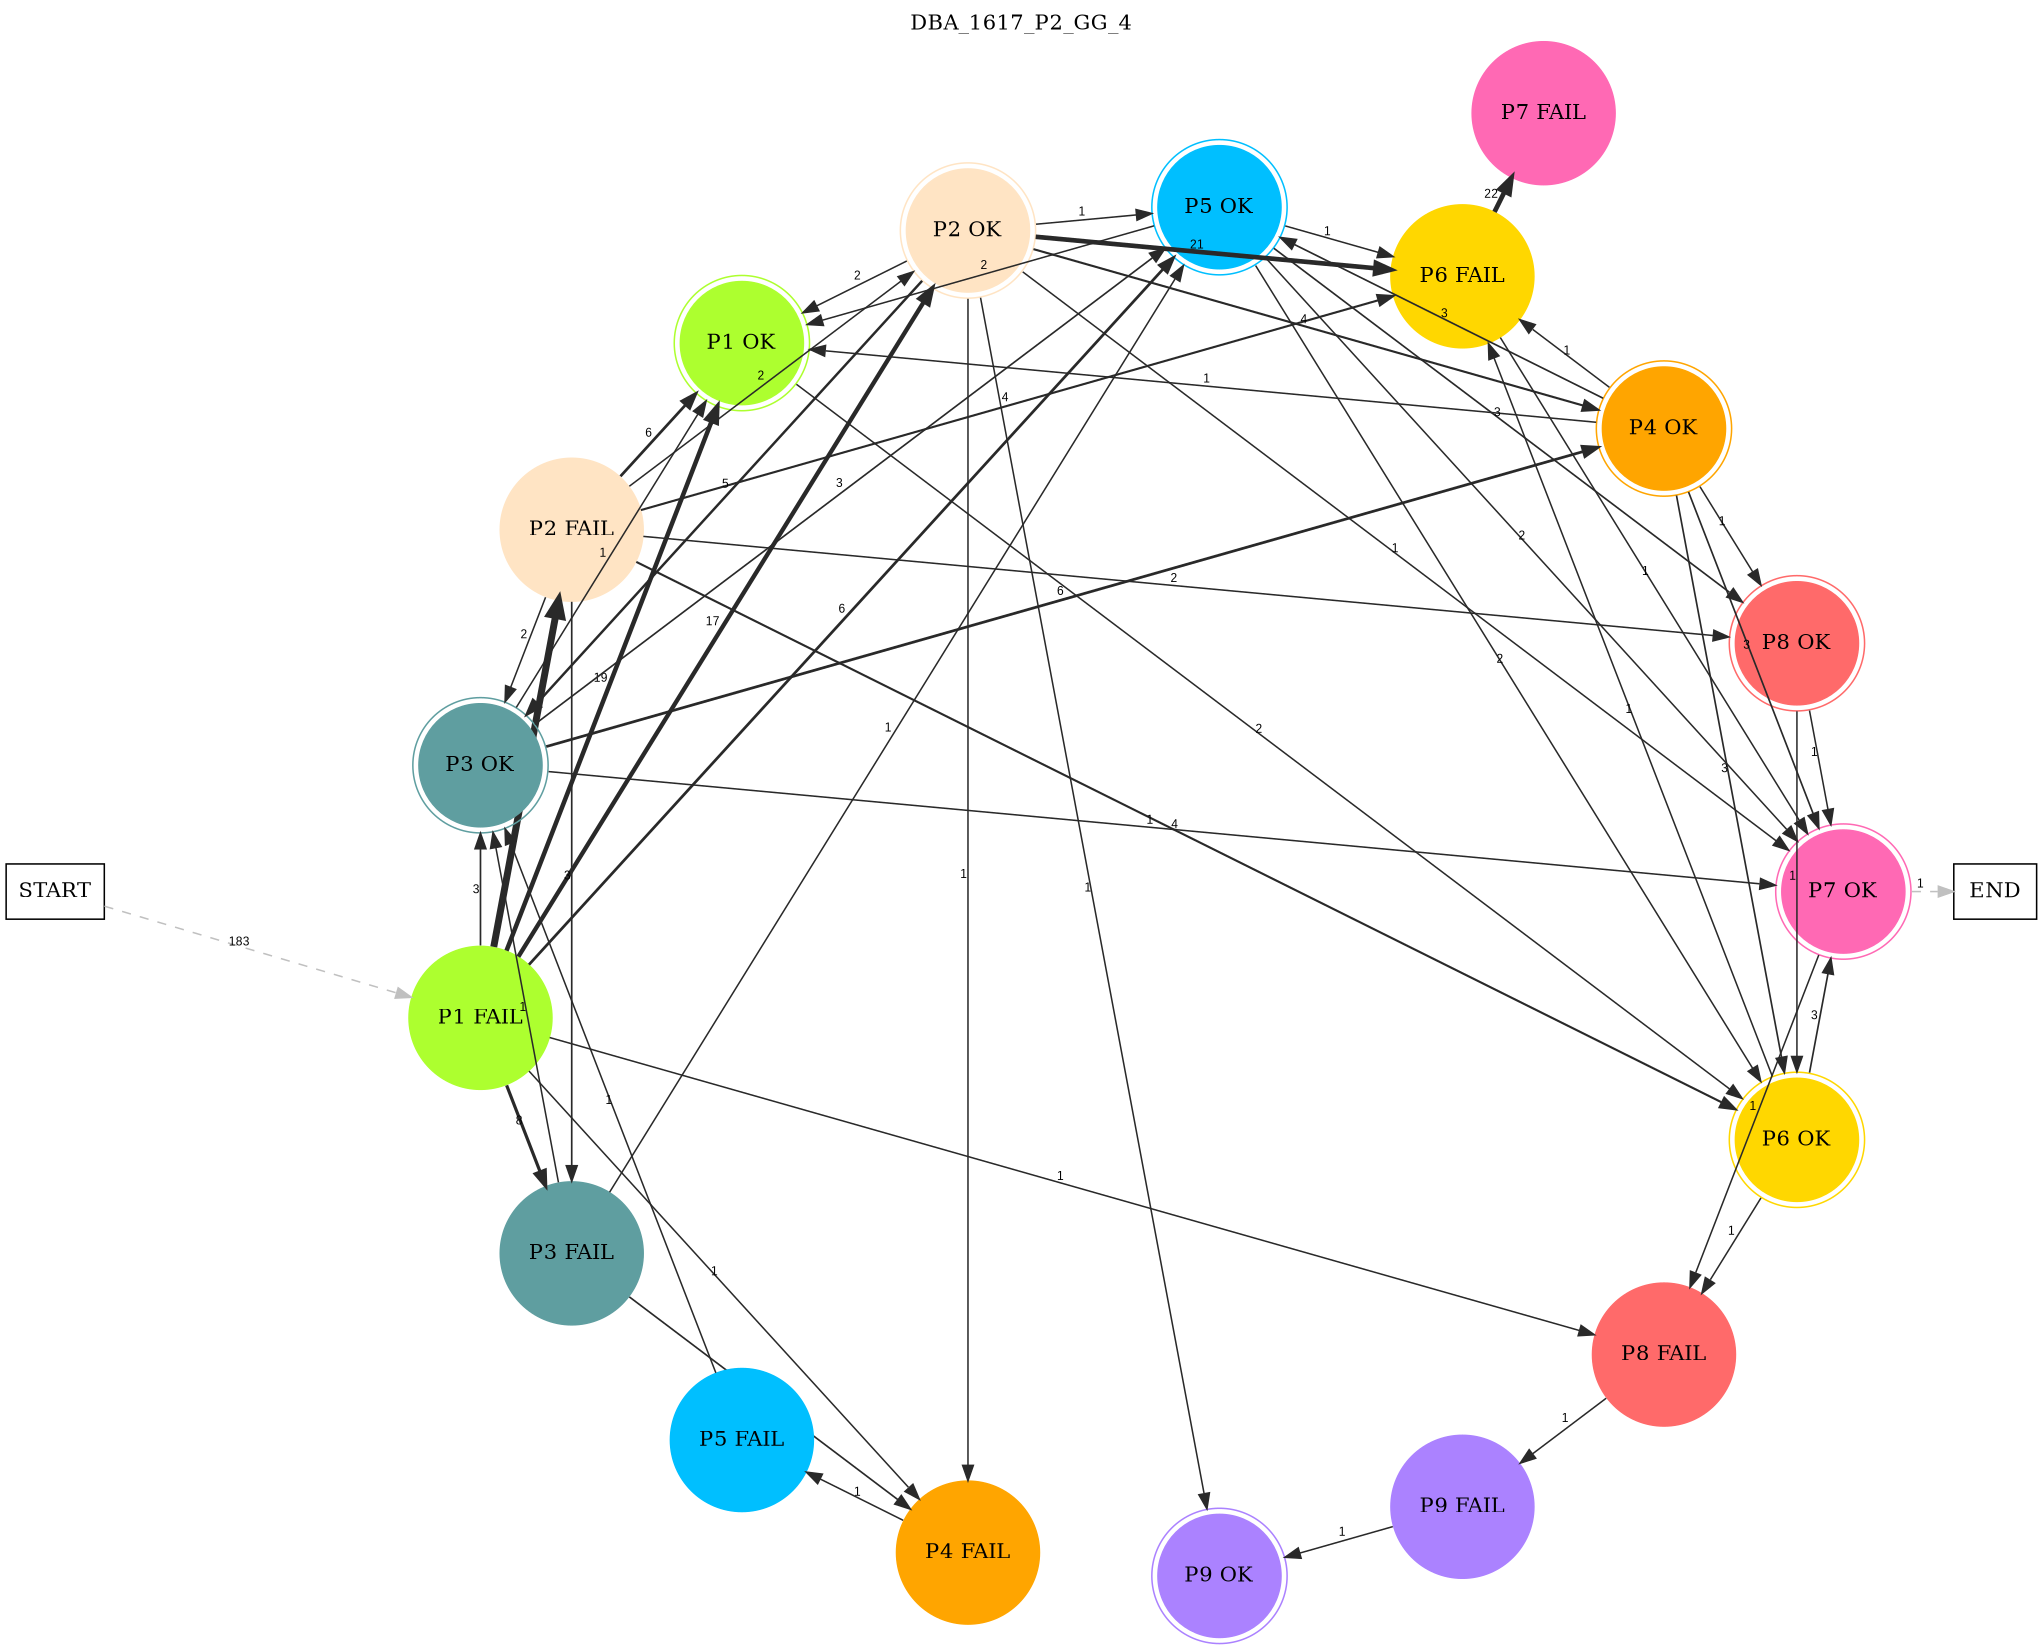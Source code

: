 digraph DBA_1617_P2_GG_4 {
	labelloc="t";
	label=DBA_1617_P2_GG_4;
	dpi = 150
	size="16,11!";
	margin = 0;
layout=circo;
"START" [shape=box, fillcolor=white, style=filled, color=black]
"P1 FAIL" [shape=circle, color=greenyellow, style=filled]
"P3 FAIL" [shape=circle, color=cadetblue, style=filled]
"P2 FAIL" [shape=circle, color=bisque, style=filled]
"P4 FAIL" [shape=circle, color=orange, style=filled]
"P8 FAIL" [shape=circle, color=indianred1, style=filled]
"P1 OK" [shape=circle, color=greenyellow, peripheries=2, style=filled]
"P2 OK" [shape=circle, color=bisque, peripheries=2, style=filled]
"P4 OK" [shape=circle, color=orange, peripheries=2, style=filled]
"P5 OK" [shape=circle, color=deepskyblue, peripheries=2, style=filled]
"P6 OK" [shape=circle, color=gold, peripheries=2, style=filled]
"P7 OK" [shape=circle, color=hotpink, peripheries=2, style=filled]
"P8 OK" [shape=circle, color=indianred1, peripheries=2, style=filled]
"P6 FAIL" [shape=circle, color=gold, style=filled]
"P3 OK" [shape=circle, color=cadetblue, peripheries=2, style=filled]
"P7 FAIL" [shape=circle, color=hotpink, style=filled]
"P9 FAIL" [shape=circle, color=mediumpurple1, style=filled]
"P9 OK" [shape=circle, color=mediumpurple1, peripheries=2, style=filled]
"P5 FAIL" [shape=circle, color=deepskyblue, style=filled]
"END" [shape=box, fillcolor=white, style=filled, color=black]
"START" -> "P1 FAIL" [ style = dashed color=grey label ="183" labelfloat=false fontname="Arial" fontsize=8]

"P1 FAIL" -> "P3 FAIL" [ color=grey16 penwidth = "2.07944154167984"label ="8" labelfloat=false fontname="Arial" fontsize=8]

"P1 FAIL" -> "P2 FAIL" [ color=grey16 penwidth = "4.53259949315326"label ="93" labelfloat=false fontname="Arial" fontsize=8]

"P1 FAIL" -> "P4 FAIL" [ color=grey16 penwidth = "1"label ="1" labelfloat=false fontname="Arial" fontsize=8]

"P1 FAIL" -> "P8 FAIL" [ color=grey16 penwidth = "1"label ="1" labelfloat=false fontname="Arial" fontsize=8]

"P1 FAIL" -> "P1 OK" [ color=grey16 penwidth = "2.94443897916644"label ="19" labelfloat=false fontname="Arial" fontsize=8]

"P1 FAIL" -> "P2 OK" [ color=grey16 penwidth = "2.83321334405622"label ="17" labelfloat=false fontname="Arial" fontsize=8]

"P1 FAIL" -> "P5 OK" [ color=grey16 penwidth = "1.79175946922805"label ="6" labelfloat=false fontname="Arial" fontsize=8]

"P1 FAIL" -> "P3 OK" [ color=grey16 penwidth = "1.09861228866811"label ="3" labelfloat=false fontname="Arial" fontsize=8]

"P3 FAIL" -> "P4 FAIL" [ color=grey16 penwidth = "1.09861228866811"label ="3" labelfloat=false fontname="Arial" fontsize=8]

"P3 FAIL" -> "P5 OK" [ color=grey16 penwidth = "1"label ="1" labelfloat=false fontname="Arial" fontsize=8]

"P3 FAIL" -> "P3 OK" [ color=grey16 penwidth = "1"label ="1" labelfloat=false fontname="Arial" fontsize=8]

"P2 FAIL" -> "P3 FAIL" [ color=grey16 penwidth = "1.09861228866811"label ="3" labelfloat=false fontname="Arial" fontsize=8]

"P2 FAIL" -> "P1 OK" [ color=grey16 penwidth = "1.79175946922805"label ="6" labelfloat=false fontname="Arial" fontsize=8]

"P2 FAIL" -> "P2 OK" [ color=grey16 penwidth = "1"label ="2" labelfloat=false fontname="Arial" fontsize=8]

"P2 FAIL" -> "P6 OK" [ color=grey16 penwidth = "1.38629436111989"label ="4" labelfloat=false fontname="Arial" fontsize=8]

"P2 FAIL" -> "P8 OK" [ color=grey16 penwidth = "1"label ="2" labelfloat=false fontname="Arial" fontsize=8]

"P2 FAIL" -> "P6 FAIL" [ color=grey16 penwidth = "1.38629436111989"label ="4" labelfloat=false fontname="Arial" fontsize=8]

"P2 FAIL" -> "P3 OK" [ color=grey16 penwidth = "1"label ="2" labelfloat=false fontname="Arial" fontsize=8]

"P4 FAIL" -> "P5 FAIL" [ color=grey16 penwidth = "1"label ="1" labelfloat=false fontname="Arial" fontsize=8]

"P8 FAIL" -> "P9 FAIL" [ color=grey16 penwidth = "1"label ="1" labelfloat=false fontname="Arial" fontsize=8]

"P1 OK" -> "P6 OK" [ color=grey16 penwidth = "1"label ="2" labelfloat=false fontname="Arial" fontsize=8]

"P2 OK" -> "P4 FAIL" [ color=grey16 penwidth = "1"label ="1" labelfloat=false fontname="Arial" fontsize=8]

"P2 OK" -> "P1 OK" [ color=grey16 penwidth = "1"label ="2" labelfloat=false fontname="Arial" fontsize=8]

"P2 OK" -> "P4 OK" [ color=grey16 penwidth = "1.38629436111989"label ="4" labelfloat=false fontname="Arial" fontsize=8]

"P2 OK" -> "P5 OK" [ color=grey16 penwidth = "1"label ="1" labelfloat=false fontname="Arial" fontsize=8]

"P2 OK" -> "P7 OK" [ color=grey16 penwidth = "1"label ="1" labelfloat=false fontname="Arial" fontsize=8]

"P2 OK" -> "P6 FAIL" [ color=grey16 penwidth = "3.04452243772342"label ="21" labelfloat=false fontname="Arial" fontsize=8]

"P2 OK" -> "P3 OK" [ color=grey16 penwidth = "1.6094379124341"label ="5" labelfloat=false fontname="Arial" fontsize=8]

"P2 OK" -> "P9 OK" [ color=grey16 penwidth = "1"label ="1" labelfloat=false fontname="Arial" fontsize=8]

"P4 OK" -> "P1 OK" [ color=grey16 penwidth = "1"label ="1" labelfloat=false fontname="Arial" fontsize=8]

"P4 OK" -> "P5 OK" [ color=grey16 penwidth = "1.09861228866811"label ="3" labelfloat=false fontname="Arial" fontsize=8]

"P4 OK" -> "P6 OK" [ color=grey16 penwidth = "1.09861228866811"label ="3" labelfloat=false fontname="Arial" fontsize=8]

"P4 OK" -> "P7 OK" [ color=grey16 penwidth = "1.09861228866811"label ="3" labelfloat=false fontname="Arial" fontsize=8]

"P4 OK" -> "P8 OK" [ color=grey16 penwidth = "1"label ="1" labelfloat=false fontname="Arial" fontsize=8]

"P4 OK" -> "P6 FAIL" [ color=grey16 penwidth = "1"label ="1" labelfloat=false fontname="Arial" fontsize=8]

"P5 OK" -> "P1 OK" [ color=grey16 penwidth = "1"label ="2" labelfloat=false fontname="Arial" fontsize=8]

"P5 OK" -> "P6 OK" [ color=grey16 penwidth = "1"label ="2" labelfloat=false fontname="Arial" fontsize=8]

"P5 OK" -> "P7 OK" [ color=grey16 penwidth = "1"label ="2" labelfloat=false fontname="Arial" fontsize=8]

"P5 OK" -> "P8 OK" [ color=grey16 penwidth = "1.09861228866811"label ="3" labelfloat=false fontname="Arial" fontsize=8]

"P5 OK" -> "P6 FAIL" [ color=grey16 penwidth = "1"label ="1" labelfloat=false fontname="Arial" fontsize=8]

"P6 OK" -> "P8 FAIL" [ color=grey16 penwidth = "1"label ="1" labelfloat=false fontname="Arial" fontsize=8]

"P6 OK" -> "P7 OK" [ color=grey16 penwidth = "1.09861228866811"label ="3" labelfloat=false fontname="Arial" fontsize=8]

"P6 OK" -> "P6 FAIL" [ color=grey16 penwidth = "1"label ="1" labelfloat=false fontname="Arial" fontsize=8]

"P7 OK" -> "P8 FAIL" [ color=grey16 penwidth = "1"label ="1" labelfloat=false fontname="Arial" fontsize=8]

"P7 OK" -> "END" [ style = dashed color=grey label ="1" labelfloat=false fontname="Arial" fontsize=8]

"P8 OK" -> "P6 OK" [ color=grey16 penwidth = "1"label ="1" labelfloat=false fontname="Arial" fontsize=8]

"P8 OK" -> "P7 OK" [ color=grey16 penwidth = "1"label ="1" labelfloat=false fontname="Arial" fontsize=8]

"P6 FAIL" -> "P7 OK" [ color=grey16 penwidth = "1"label ="1" labelfloat=false fontname="Arial" fontsize=8]

"P6 FAIL" -> "P7 FAIL" [ color=grey16 penwidth = "3.09104245335832"label ="22" labelfloat=false fontname="Arial" fontsize=8]

"P3 OK" -> "P1 OK" [ color=grey16 penwidth = "1"label ="1" labelfloat=false fontname="Arial" fontsize=8]

"P3 OK" -> "P4 OK" [ color=grey16 penwidth = "1.79175946922805"label ="6" labelfloat=false fontname="Arial" fontsize=8]

"P3 OK" -> "P5 OK" [ color=grey16 penwidth = "1.09861228866811"label ="3" labelfloat=false fontname="Arial" fontsize=8]

"P3 OK" -> "P7 OK" [ color=grey16 penwidth = "1"label ="1" labelfloat=false fontname="Arial" fontsize=8]

"P9 FAIL" -> "P9 OK" [ color=grey16 penwidth = "1"label ="1" labelfloat=false fontname="Arial" fontsize=8]

"P5 FAIL" -> "P3 OK" [ color=grey16 penwidth = "1"label ="1" labelfloat=false fontname="Arial" fontsize=8]

}

